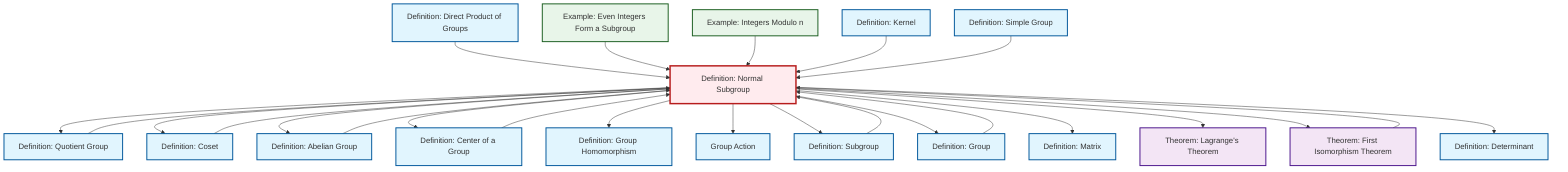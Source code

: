 graph TD
    classDef definition fill:#e1f5fe,stroke:#01579b,stroke-width:2px
    classDef theorem fill:#f3e5f5,stroke:#4a148c,stroke-width:2px
    classDef axiom fill:#fff3e0,stroke:#e65100,stroke-width:2px
    classDef example fill:#e8f5e9,stroke:#1b5e20,stroke-width:2px
    classDef current fill:#ffebee,stroke:#b71c1c,stroke-width:3px
    def-kernel["Definition: Kernel"]:::definition
    def-matrix["Definition: Matrix"]:::definition
    def-group-action["Group Action"]:::definition
    def-group["Definition: Group"]:::definition
    def-subgroup["Definition: Subgroup"]:::definition
    def-simple-group["Definition: Simple Group"]:::definition
    ex-even-integers-subgroup["Example: Even Integers Form a Subgroup"]:::example
    def-direct-product["Definition: Direct Product of Groups"]:::definition
    ex-quotient-integers-mod-n["Example: Integers Modulo n"]:::example
    def-determinant["Definition: Determinant"]:::definition
    def-abelian-group["Definition: Abelian Group"]:::definition
    def-normal-subgroup["Definition: Normal Subgroup"]:::definition
    def-homomorphism["Definition: Group Homomorphism"]:::definition
    thm-lagrange["Theorem: Lagrange's Theorem"]:::theorem
    def-quotient-group["Definition: Quotient Group"]:::definition
    def-center-of-group["Definition: Center of a Group"]:::definition
    def-coset["Definition: Coset"]:::definition
    thm-first-isomorphism["Theorem: First Isomorphism Theorem"]:::theorem
    def-normal-subgroup --> def-quotient-group
    def-normal-subgroup --> def-coset
    def-normal-subgroup --> def-abelian-group
    def-normal-subgroup --> def-center-of-group
    thm-first-isomorphism --> def-normal-subgroup
    def-normal-subgroup --> def-homomorphism
    def-normal-subgroup --> def-group-action
    def-subgroup --> def-normal-subgroup
    def-center-of-group --> def-normal-subgroup
    def-group --> def-normal-subgroup
    def-normal-subgroup --> def-subgroup
    def-coset --> def-normal-subgroup
    def-normal-subgroup --> def-group
    def-normal-subgroup --> def-matrix
    def-normal-subgroup --> thm-lagrange
    def-normal-subgroup --> thm-first-isomorphism
    def-direct-product --> def-normal-subgroup
    ex-even-integers-subgroup --> def-normal-subgroup
    def-normal-subgroup --> def-determinant
    ex-quotient-integers-mod-n --> def-normal-subgroup
    def-kernel --> def-normal-subgroup
    def-abelian-group --> def-normal-subgroup
    def-simple-group --> def-normal-subgroup
    def-quotient-group --> def-normal-subgroup
    class def-normal-subgroup current